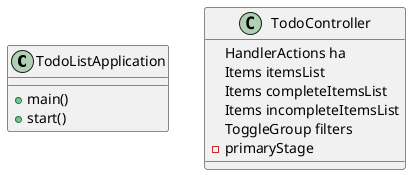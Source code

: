 @startuml
'https://plantuml.com/sequence-diagram

class TodoListApplication{
+main()
+start()
}
class TodoController{
HandlerActions ha
Items itemsList
Items completeItemsList
Items incompleteItemsList
ToggleGroup filters
-primaryStage

}
@enduml